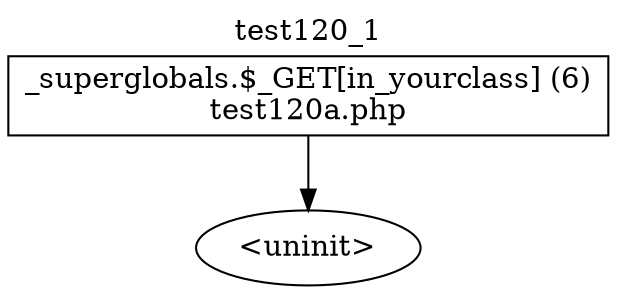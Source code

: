 digraph cfg {
  label="test120_1";
  labelloc=t;
  n1 [shape=box, label="_superglobals.$_GET[in_yourclass] (6)\ntest120a.php"];
  n2 [shape=ellipse, label="<uninit>"];
  n1 -> n2;
}
